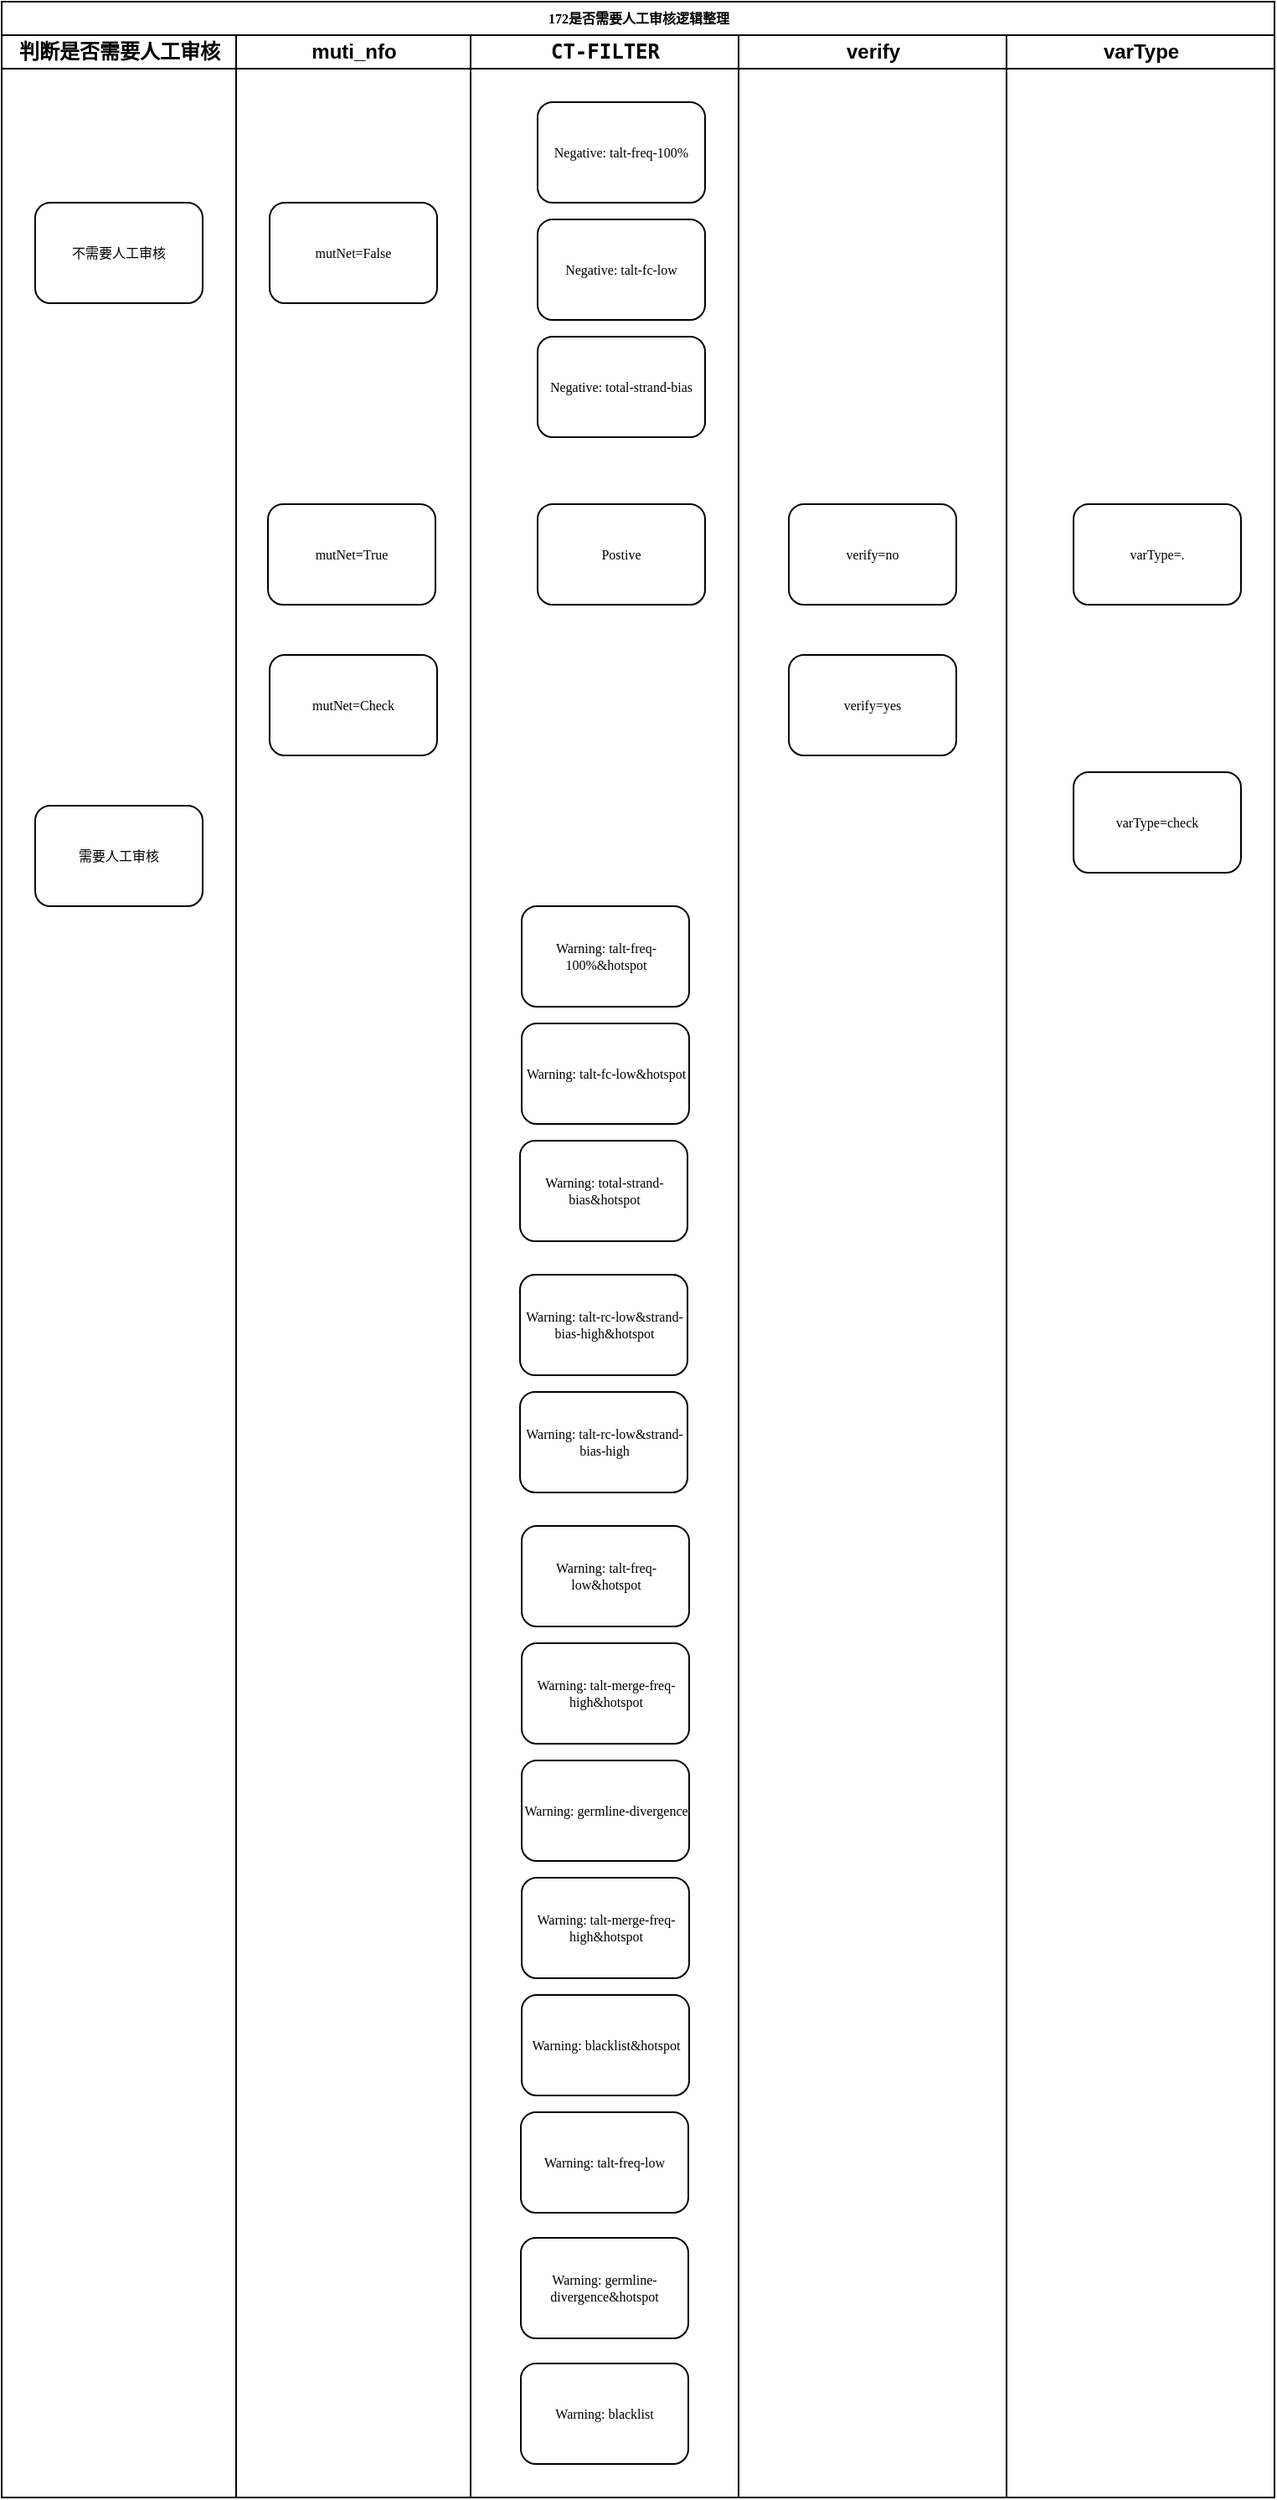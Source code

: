 <mxfile version="23.1.1" type="github">
  <diagram name="Page-1" id="74e2e168-ea6b-b213-b513-2b3c1d86103e">
    <mxGraphModel dx="1500" dy="1680" grid="1" gridSize="10" guides="1" tooltips="1" connect="1" arrows="1" fold="1" page="1" pageScale="1" pageWidth="1100" pageHeight="850" background="none" math="0" shadow="0">
      <root>
        <mxCell id="0" />
        <mxCell id="1" parent="0" />
        <mxCell id="77e6c97f196da883-1" value="172是否需要人工审核逻辑整理" style="swimlane;html=1;childLayout=stackLayout;startSize=20;rounded=0;shadow=0;labelBackgroundColor=none;strokeWidth=1;fontFamily=Verdana;fontSize=8;align=center;" parent="1" vertex="1">
          <mxGeometry x="30" y="-60" width="760" height="1490" as="geometry" />
        </mxCell>
        <mxCell id="77e6c97f196da883-2" value="判断是否需要人工审核" style="swimlane;html=1;startSize=20;" parent="77e6c97f196da883-1" vertex="1">
          <mxGeometry y="20" width="140" height="1470" as="geometry" />
        </mxCell>
        <mxCell id="77e6c97f196da883-8" value="不需要人工审核" style="rounded=1;whiteSpace=wrap;html=1;shadow=0;labelBackgroundColor=none;strokeWidth=1;fontFamily=Verdana;fontSize=8;align=center;" parent="77e6c97f196da883-2" vertex="1">
          <mxGeometry x="20" y="100" width="100" height="60" as="geometry" />
        </mxCell>
        <mxCell id="Ntkf2nLQN6CGH8CM93F0-73" value="需要人工审核" style="rounded=1;whiteSpace=wrap;html=1;shadow=0;labelBackgroundColor=none;strokeWidth=1;fontFamily=Verdana;fontSize=8;align=center;" vertex="1" parent="77e6c97f196da883-2">
          <mxGeometry x="20" y="460" width="100" height="60" as="geometry" />
        </mxCell>
        <mxCell id="77e6c97f196da883-3" value="muti_nfo" style="swimlane;html=1;startSize=20;" parent="77e6c97f196da883-1" vertex="1">
          <mxGeometry x="140" y="20" width="140" height="1470" as="geometry" />
        </mxCell>
        <mxCell id="Ntkf2nLQN6CGH8CM93F0-67" value="mutNet=True" style="rounded=1;whiteSpace=wrap;html=1;shadow=0;labelBackgroundColor=none;strokeWidth=1;fontFamily=Verdana;fontSize=8;align=center;" vertex="1" parent="77e6c97f196da883-3">
          <mxGeometry x="19" y="280" width="100" height="60" as="geometry" />
        </mxCell>
        <mxCell id="Ntkf2nLQN6CGH8CM93F0-69" value="mutNet=Check" style="rounded=1;whiteSpace=wrap;html=1;shadow=0;labelBackgroundColor=none;strokeWidth=1;fontFamily=Verdana;fontSize=8;align=center;" vertex="1" parent="77e6c97f196da883-3">
          <mxGeometry x="20" y="370" width="100" height="60" as="geometry" />
        </mxCell>
        <mxCell id="Ntkf2nLQN6CGH8CM93F0-68" value="mutNet=False" style="rounded=1;whiteSpace=wrap;html=1;shadow=0;labelBackgroundColor=none;strokeWidth=1;fontFamily=Verdana;fontSize=8;align=center;" vertex="1" parent="77e6c97f196da883-3">
          <mxGeometry x="20" y="100" width="100" height="60" as="geometry" />
        </mxCell>
        <mxCell id="77e6c97f196da883-5" value="&lt;code&gt;CT-FILTER&lt;/code&gt;" style="swimlane;html=1;startSize=20;" parent="77e6c97f196da883-1" vertex="1">
          <mxGeometry x="280" y="20" width="160" height="1470" as="geometry" />
        </mxCell>
        <mxCell id="77e6c97f196da883-18" value="Negative:&amp;nbsp;talt-freq-100%" style="rounded=1;whiteSpace=wrap;html=1;shadow=0;labelBackgroundColor=none;strokeWidth=1;fontFamily=Verdana;fontSize=8;align=center;" parent="77e6c97f196da883-5" vertex="1">
          <mxGeometry x="40" y="40" width="100" height="60" as="geometry" />
        </mxCell>
        <mxCell id="Ntkf2nLQN6CGH8CM93F0-35" value="Negative:&amp;nbsp;talt-fc-low" style="rounded=1;whiteSpace=wrap;html=1;shadow=0;labelBackgroundColor=none;strokeWidth=1;fontFamily=Verdana;fontSize=8;align=center;" vertex="1" parent="77e6c97f196da883-5">
          <mxGeometry x="40" y="110" width="100" height="60" as="geometry" />
        </mxCell>
        <mxCell id="77e6c97f196da883-21" value="Warning:&amp;nbsp;talt-freq-100%&amp;amp;hotspot" style="rounded=1;whiteSpace=wrap;html=1;shadow=0;labelBackgroundColor=none;strokeWidth=1;fontFamily=Verdana;fontSize=8;align=center;" parent="77e6c97f196da883-5" vertex="1">
          <mxGeometry x="30.5" y="520" width="100" height="60" as="geometry" />
        </mxCell>
        <mxCell id="77e6c97f196da883-22" value="Warning: talt-fc-low&amp;amp;hotspot" style="rounded=1;whiteSpace=wrap;html=1;shadow=0;labelBackgroundColor=none;strokeWidth=1;fontFamily=Verdana;fontSize=8;align=center;" parent="77e6c97f196da883-5" vertex="1">
          <mxGeometry x="30.5" y="590" width="100" height="60" as="geometry" />
        </mxCell>
        <mxCell id="77e6c97f196da883-23" value="Warning:&amp;nbsp;total-strand-bias&amp;amp;hotspot" style="rounded=1;whiteSpace=wrap;html=1;shadow=0;labelBackgroundColor=none;strokeWidth=1;fontFamily=Verdana;fontSize=8;align=center;" parent="77e6c97f196da883-5" vertex="1">
          <mxGeometry x="29.5" y="660" width="100" height="60" as="geometry" />
        </mxCell>
        <mxCell id="Ntkf2nLQN6CGH8CM93F0-4" value="Negative:&amp;nbsp;total-strand-bias" style="rounded=1;whiteSpace=wrap;html=1;shadow=0;labelBackgroundColor=none;strokeWidth=1;fontFamily=Verdana;fontSize=8;align=center;" vertex="1" parent="77e6c97f196da883-5">
          <mxGeometry x="40" y="180" width="100" height="60" as="geometry" />
        </mxCell>
        <mxCell id="Ntkf2nLQN6CGH8CM93F0-5" value="Warning:&amp;nbsp;talt-rc-low&amp;amp;strand-bias-high&amp;amp;hotspot" style="rounded=1;whiteSpace=wrap;html=1;shadow=0;labelBackgroundColor=none;strokeWidth=1;fontFamily=Verdana;fontSize=8;align=center;" vertex="1" parent="77e6c97f196da883-5">
          <mxGeometry x="29.5" y="740" width="100" height="60" as="geometry" />
        </mxCell>
        <mxCell id="Ntkf2nLQN6CGH8CM93F0-3" value="Warning:&amp;nbsp;talt-rc-low&amp;amp;strand-bias-high" style="rounded=1;whiteSpace=wrap;html=1;shadow=0;labelBackgroundColor=none;strokeWidth=1;fontFamily=Verdana;fontSize=8;align=center;" vertex="1" parent="77e6c97f196da883-5">
          <mxGeometry x="29.5" y="810" width="100" height="60" as="geometry" />
        </mxCell>
        <mxCell id="Ntkf2nLQN6CGH8CM93F0-2" value="Warning:&amp;nbsp;talt-freq-low&amp;amp;hotspot" style="rounded=1;whiteSpace=wrap;html=1;shadow=0;labelBackgroundColor=none;strokeWidth=1;fontFamily=Verdana;fontSize=8;align=center;" vertex="1" parent="77e6c97f196da883-5">
          <mxGeometry x="30.5" y="890" width="100" height="60" as="geometry" />
        </mxCell>
        <mxCell id="Ntkf2nLQN6CGH8CM93F0-36" value="Warning:&amp;nbsp;talt-freq-low" style="rounded=1;whiteSpace=wrap;html=1;shadow=0;labelBackgroundColor=none;strokeWidth=1;fontFamily=Verdana;fontSize=8;align=center;" vertex="1" parent="77e6c97f196da883-5">
          <mxGeometry x="30" y="1240" width="100" height="60" as="geometry" />
        </mxCell>
        <mxCell id="Ntkf2nLQN6CGH8CM93F0-37" value="Warning:&amp;nbsp;talt-merge-freq-high&amp;amp;hotspot" style="rounded=1;whiteSpace=wrap;html=1;shadow=0;labelBackgroundColor=none;strokeWidth=1;fontFamily=Verdana;fontSize=8;align=center;" vertex="1" parent="77e6c97f196da883-5">
          <mxGeometry x="30.5" y="960" width="100" height="60" as="geometry" />
        </mxCell>
        <mxCell id="Ntkf2nLQN6CGH8CM93F0-38" value="Warning:&amp;nbsp;talt-merge-freq-high&amp;amp;hotspot" style="rounded=1;whiteSpace=wrap;html=1;shadow=0;labelBackgroundColor=none;strokeWidth=1;fontFamily=Verdana;fontSize=8;align=center;" vertex="1" parent="77e6c97f196da883-5">
          <mxGeometry x="30.5" y="1100" width="100" height="60" as="geometry" />
        </mxCell>
        <mxCell id="Ntkf2nLQN6CGH8CM93F0-40" value="Warning:&amp;nbsp;germline-divergence&amp;amp;hotspot" style="rounded=1;whiteSpace=wrap;html=1;shadow=0;labelBackgroundColor=none;strokeWidth=1;fontFamily=Verdana;fontSize=8;align=center;" vertex="1" parent="77e6c97f196da883-5">
          <mxGeometry x="30" y="1315" width="100" height="60" as="geometry" />
        </mxCell>
        <mxCell id="Ntkf2nLQN6CGH8CM93F0-39" value="Warning:&amp;nbsp;germline-divergence" style="rounded=1;whiteSpace=wrap;html=1;shadow=0;labelBackgroundColor=none;strokeWidth=1;fontFamily=Verdana;fontSize=8;align=center;" vertex="1" parent="77e6c97f196da883-5">
          <mxGeometry x="30.5" y="1030" width="100" height="60" as="geometry" />
        </mxCell>
        <mxCell id="Ntkf2nLQN6CGH8CM93F0-42" value="Warning:&amp;nbsp;blacklist&amp;amp;hotspot" style="rounded=1;whiteSpace=wrap;html=1;shadow=0;labelBackgroundColor=none;strokeWidth=1;fontFamily=Verdana;fontSize=8;align=center;" vertex="1" parent="77e6c97f196da883-5">
          <mxGeometry x="30.5" y="1170" width="100" height="60" as="geometry" />
        </mxCell>
        <mxCell id="Ntkf2nLQN6CGH8CM93F0-41" value="Warning:&amp;nbsp;blacklist" style="rounded=1;whiteSpace=wrap;html=1;shadow=0;labelBackgroundColor=none;strokeWidth=1;fontFamily=Verdana;fontSize=8;align=center;" vertex="1" parent="77e6c97f196da883-5">
          <mxGeometry x="30" y="1390" width="100" height="60" as="geometry" />
        </mxCell>
        <mxCell id="Ntkf2nLQN6CGH8CM93F0-44" value="Postive" style="rounded=1;whiteSpace=wrap;html=1;shadow=0;labelBackgroundColor=none;strokeWidth=1;fontFamily=Verdana;fontSize=8;align=center;" vertex="1" parent="77e6c97f196da883-5">
          <mxGeometry x="40" y="280" width="100" height="60" as="geometry" />
        </mxCell>
        <mxCell id="77e6c97f196da883-6" value="verify" style="swimlane;html=1;startSize=20;" parent="77e6c97f196da883-1" vertex="1">
          <mxGeometry x="440" y="20" width="160" height="1470" as="geometry" />
        </mxCell>
        <mxCell id="77e6c97f196da883-11" value="verify=yes" style="rounded=1;whiteSpace=wrap;html=1;shadow=0;labelBackgroundColor=none;strokeWidth=1;fontFamily=Verdana;fontSize=8;align=center;" parent="77e6c97f196da883-6" vertex="1">
          <mxGeometry x="30" y="370" width="100" height="60" as="geometry" />
        </mxCell>
        <mxCell id="Ntkf2nLQN6CGH8CM93F0-34" value="verify=no" style="rounded=1;whiteSpace=wrap;html=1;shadow=0;labelBackgroundColor=none;strokeWidth=1;fontFamily=Verdana;fontSize=8;align=center;" vertex="1" parent="77e6c97f196da883-6">
          <mxGeometry x="30" y="280" width="100" height="60" as="geometry" />
        </mxCell>
        <mxCell id="Ntkf2nLQN6CGH8CM93F0-1" value="varType" style="swimlane;html=1;startSize=20;" vertex="1" parent="77e6c97f196da883-1">
          <mxGeometry x="600" y="20" width="160" height="1470" as="geometry" />
        </mxCell>
        <mxCell id="gROawkm3clonCkUMPsZn-16" value="varType=check" style="rounded=1;whiteSpace=wrap;html=1;shadow=0;labelBackgroundColor=none;strokeWidth=1;fontFamily=Verdana;fontSize=8;align=center;" parent="Ntkf2nLQN6CGH8CM93F0-1" vertex="1">
          <mxGeometry x="40" y="440" width="100" height="60" as="geometry" />
        </mxCell>
        <mxCell id="Ntkf2nLQN6CGH8CM93F0-11" value="varType=." style="rounded=1;whiteSpace=wrap;html=1;shadow=0;labelBackgroundColor=none;strokeWidth=1;fontFamily=Verdana;fontSize=8;align=center;" vertex="1" parent="Ntkf2nLQN6CGH8CM93F0-1">
          <mxGeometry x="40" y="280" width="100" height="60" as="geometry" />
        </mxCell>
      </root>
    </mxGraphModel>
  </diagram>
</mxfile>
